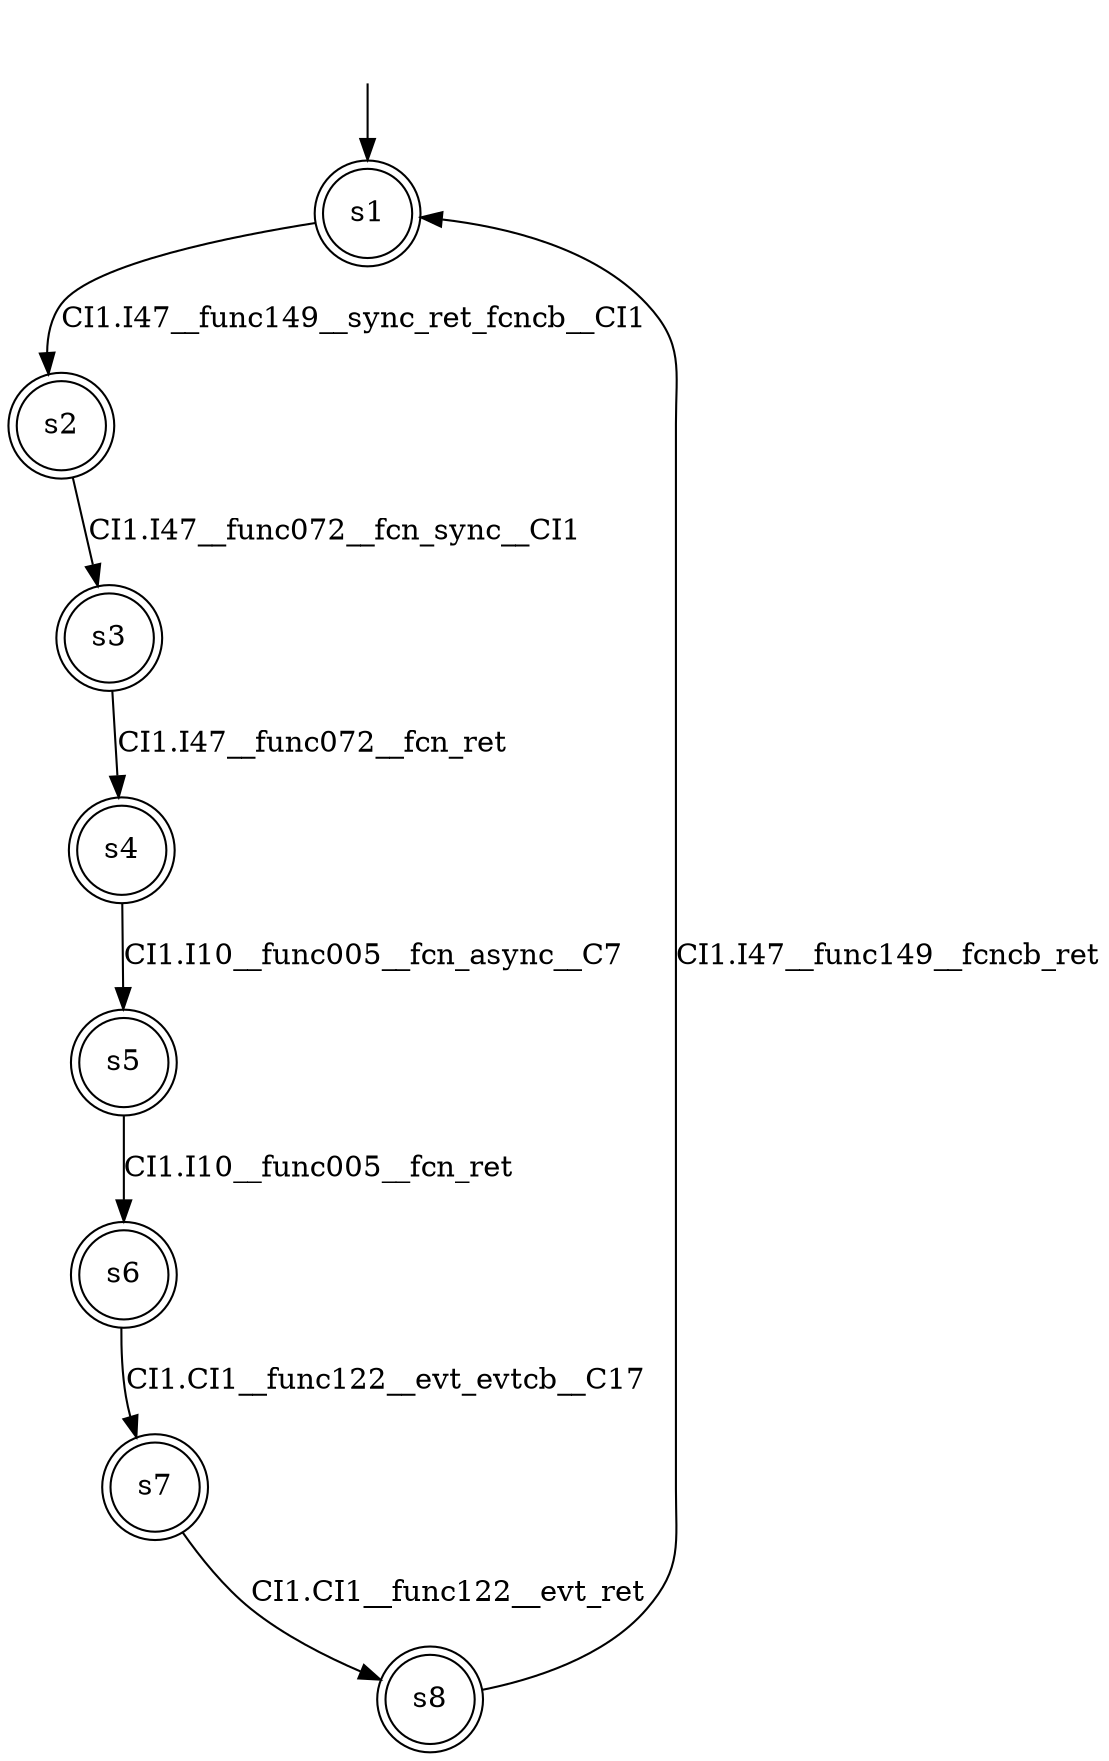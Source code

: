 digraph automaton {
	1 [label=<s1> shape="doublecircle"];
	2 [label=<s2> shape="doublecircle"];
	3 [label=<s3> shape="doublecircle"];
	4 [label=<s4> shape="doublecircle"];
	5 [label=<s5> shape="doublecircle"];
	6 [label=<s6> shape="doublecircle"];
	7 [label=<s7> shape="doublecircle"];
	8 [label=<s8> shape="doublecircle"];
	__init1 [label=<> shape="none"];
	__init1 -> 1;
	1 -> 2 [label=<CI1.I47__func149__sync_ret_fcncb__CI1> id="1-0-2"];
	2 -> 3 [label=<CI1.I47__func072__fcn_sync__CI1> id="2-0-3"];
	3 -> 4 [label=<CI1.I47__func072__fcn_ret> id="3-0-4"];
	4 -> 5 [label=<CI1.I10__func005__fcn_async__C7> id="4-0-5"];
	5 -> 6 [label=<CI1.I10__func005__fcn_ret> id="5-0-6"];
	6 -> 7 [label=<CI1.CI1__func122__evt_evtcb__C17> id="6-0-7"];
	7 -> 8 [label=<CI1.CI1__func122__evt_ret> id="7-0-8"];
	8 -> 1 [label=<CI1.I47__func149__fcncb_ret> id="8-0-1"];
}
